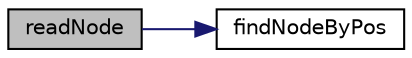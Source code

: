 digraph "readNode"
{
 // LATEX_PDF_SIZE
  edge [fontname="Helvetica",fontsize="10",labelfontname="Helvetica",labelfontsize="10"];
  node [fontname="Helvetica",fontsize="10",shape=record];
  rankdir="LR";
  Node1 [label="readNode",height=0.2,width=0.4,color="black", fillcolor="grey75", style="filled", fontcolor="black",tooltip="Reads an inode from the backup file."];
  Node1 -> Node2 [color="midnightblue",fontsize="10",style="solid",fontname="Helvetica"];
  Node2 [label="findNodeByPos",height=0.2,width=0.4,color="black", fillcolor="white", style="filled",URL="$my_f_s_8c.html#ac7f7d46f16a740cc34ee97732a3c2ce0",tooltip="Computes the position (byte) of a given inode in the backup file."];
}
